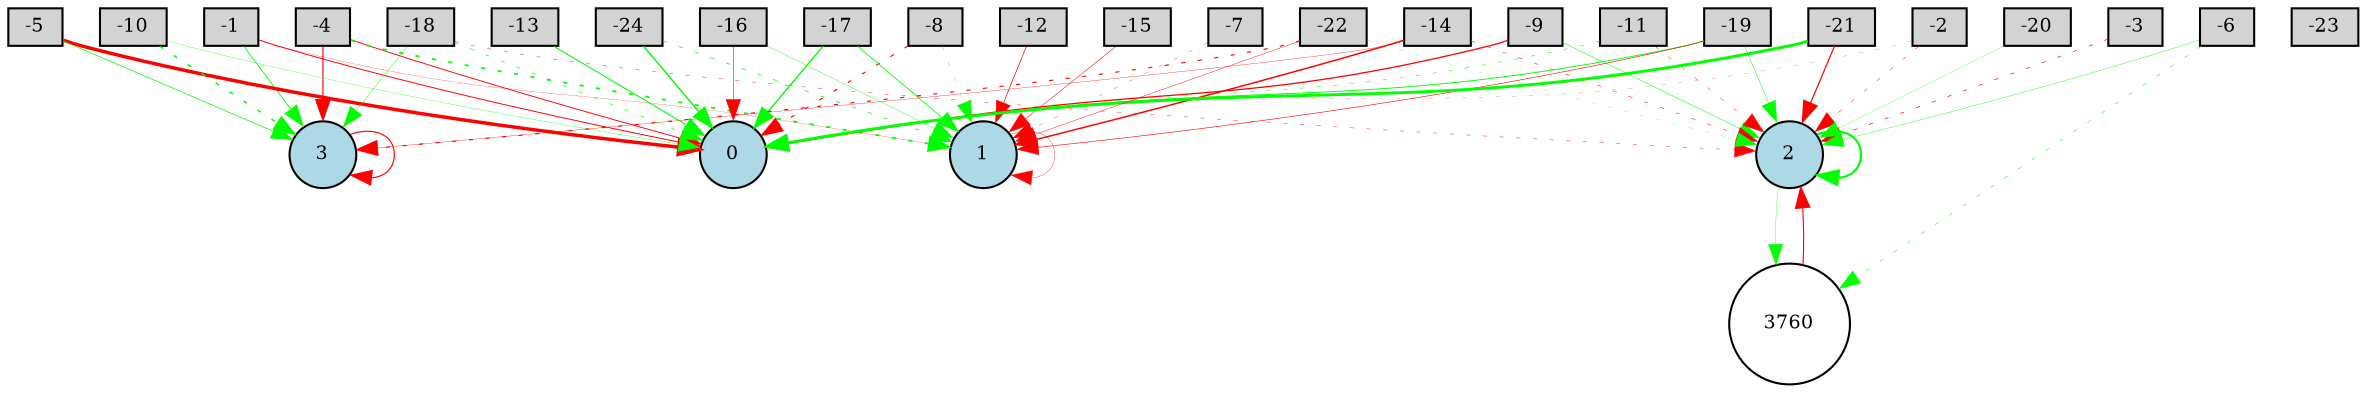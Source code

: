 digraph {
	node [fontsize=9 height=0.2 shape=circle width=0.2]
	-1 [fillcolor=lightgray shape=box style=filled]
	-2 [fillcolor=lightgray shape=box style=filled]
	-3 [fillcolor=lightgray shape=box style=filled]
	-4 [fillcolor=lightgray shape=box style=filled]
	-5 [fillcolor=lightgray shape=box style=filled]
	-6 [fillcolor=lightgray shape=box style=filled]
	-7 [fillcolor=lightgray shape=box style=filled]
	-8 [fillcolor=lightgray shape=box style=filled]
	-9 [fillcolor=lightgray shape=box style=filled]
	-10 [fillcolor=lightgray shape=box style=filled]
	-11 [fillcolor=lightgray shape=box style=filled]
	-12 [fillcolor=lightgray shape=box style=filled]
	-13 [fillcolor=lightgray shape=box style=filled]
	-14 [fillcolor=lightgray shape=box style=filled]
	-15 [fillcolor=lightgray shape=box style=filled]
	-16 [fillcolor=lightgray shape=box style=filled]
	-17 [fillcolor=lightgray shape=box style=filled]
	-18 [fillcolor=lightgray shape=box style=filled]
	-19 [fillcolor=lightgray shape=box style=filled]
	-20 [fillcolor=lightgray shape=box style=filled]
	-21 [fillcolor=lightgray shape=box style=filled]
	-22 [fillcolor=lightgray shape=box style=filled]
	-23 [fillcolor=lightgray shape=box style=filled]
	-24 [fillcolor=lightgray shape=box style=filled]
	0 [fillcolor=lightblue style=filled]
	1 [fillcolor=lightblue style=filled]
	2 [fillcolor=lightblue style=filled]
	3 [fillcolor=lightblue style=filled]
	3760 [fillcolor=white style=filled]
	-20 -> 2 [color=green penwidth=0.13712244871632323 style=solid]
	-1 -> 0 [color=red penwidth=0.4660504821984417 style=solid]
	-24 -> 1 [color=green penwidth=0.36231414343304913 style=dotted]
	-17 -> 0 [color=green penwidth=0.6551231268966589 style=solid]
	-9 -> 2 [color=green penwidth=0.2511978988724146 style=solid]
	3760 -> 2 [color=red penwidth=0.531453796777524 style=solid]
	-8 -> 1 [color=green penwidth=0.18312868708407853 style=dotted]
	-6 -> 3760 [color=green penwidth=0.24815535686567142 style=dotted]
	-6 -> 2 [color=green penwidth=0.19574026617331325 style=solid]
	-2 -> 0 [color=red penwidth=0.10436649053794633 style=dotted]
	-10 -> 3 [color=green penwidth=0.7130481300403332 style=dotted]
	2 -> 3760 [color=green penwidth=0.15437600063575319 style=solid]
	-1 -> 1 [color=red penwidth=0.11282491218221914 style=solid]
	-19 -> 2 [color=green penwidth=0.22743146474107054 style=solid]
	3 -> 3 [color=red penwidth=0.5562654560113469 style=solid]
	-11 -> 0 [color=green penwidth=0.26097143852395077 style=dotted]
	-14 -> 2 [color=red penwidth=0.24698645253823714 style=dotted]
	-12 -> 1 [color=red penwidth=0.3392347848119382 style=solid]
	-15 -> 1 [color=red penwidth=0.25790540666278666 style=solid]
	-4 -> 3 [color=red penwidth=0.5451260382911429 style=solid]
	-21 -> 0 [color=green penwidth=1.4128836845073944 style=solid]
	-16 -> 0 [color=red penwidth=0.2705879264651685 style=solid]
	-3 -> 2 [color=red penwidth=0.3276206379682156 style=dotted]
	-22 -> 1 [color=red penwidth=0.2060525643637084 style=solid]
	2 -> 2 [color=green penwidth=1.0413017556608701 style=solid]
	-10 -> 0 [color=green penwidth=0.14924689357975085 style=solid]
	-18 -> 2 [color=red penwidth=0.2001705235170403 style=dotted]
	1 -> 1 [color=red penwidth=0.16911423614227722 style=solid]
	-18 -> 0 [color=green penwidth=0.3075825190607837 style=dotted]
	-5 -> 0 [color=red penwidth=1.666029172397029 style=solid]
	-19 -> 1 [color=red penwidth=0.29145156166291436 style=solid]
	-14 -> 3 [color=red penwidth=0.16702056039250923 style=solid]
	-2 -> 2 [color=red penwidth=0.21485236072489036 style=dotted]
	-16 -> 1 [color=green penwidth=0.1830592369515192 style=solid]
	-9 -> 0 [color=red penwidth=0.6147801773722789 style=solid]
	-4 -> 0 [color=red penwidth=0.44076724559049474 style=solid]
	-18 -> 3 [color=green penwidth=0.20968412543616072 style=solid]
	-5 -> 3 [color=green penwidth=0.34461976048407894 style=solid]
	-19 -> 0 [color=green penwidth=0.44432043195548365 style=solid]
	-22 -> 2 [color=green penwidth=0.11971842792466261 style=dotted]
	-1 -> 3 [color=green penwidth=0.4265669480945846 style=solid]
	-21 -> 2 [color=red penwidth=0.5760162306649012 style=solid]
	-24 -> 0 [color=green penwidth=0.6910325619159742 style=solid]
	-11 -> 2 [color=red penwidth=0.20410341306654062 style=dotted]
	-17 -> 1 [color=green penwidth=0.41036995753554617 style=solid]
	-4 -> 1 [color=green penwidth=0.859418290145048 style=dotted]
	-7 -> 1 [color=red penwidth=0.14758588207382817 style=dotted]
	-13 -> 0 [color=green penwidth=0.5137596022273373 style=solid]
	-8 -> 0 [color=red penwidth=0.5431217491139544 style=dotted]
	-22 -> 3 [color=red penwidth=0.5478731434411042 style=dotted]
	-14 -> 1 [color=red penwidth=0.7069320305556085 style=solid]
}
